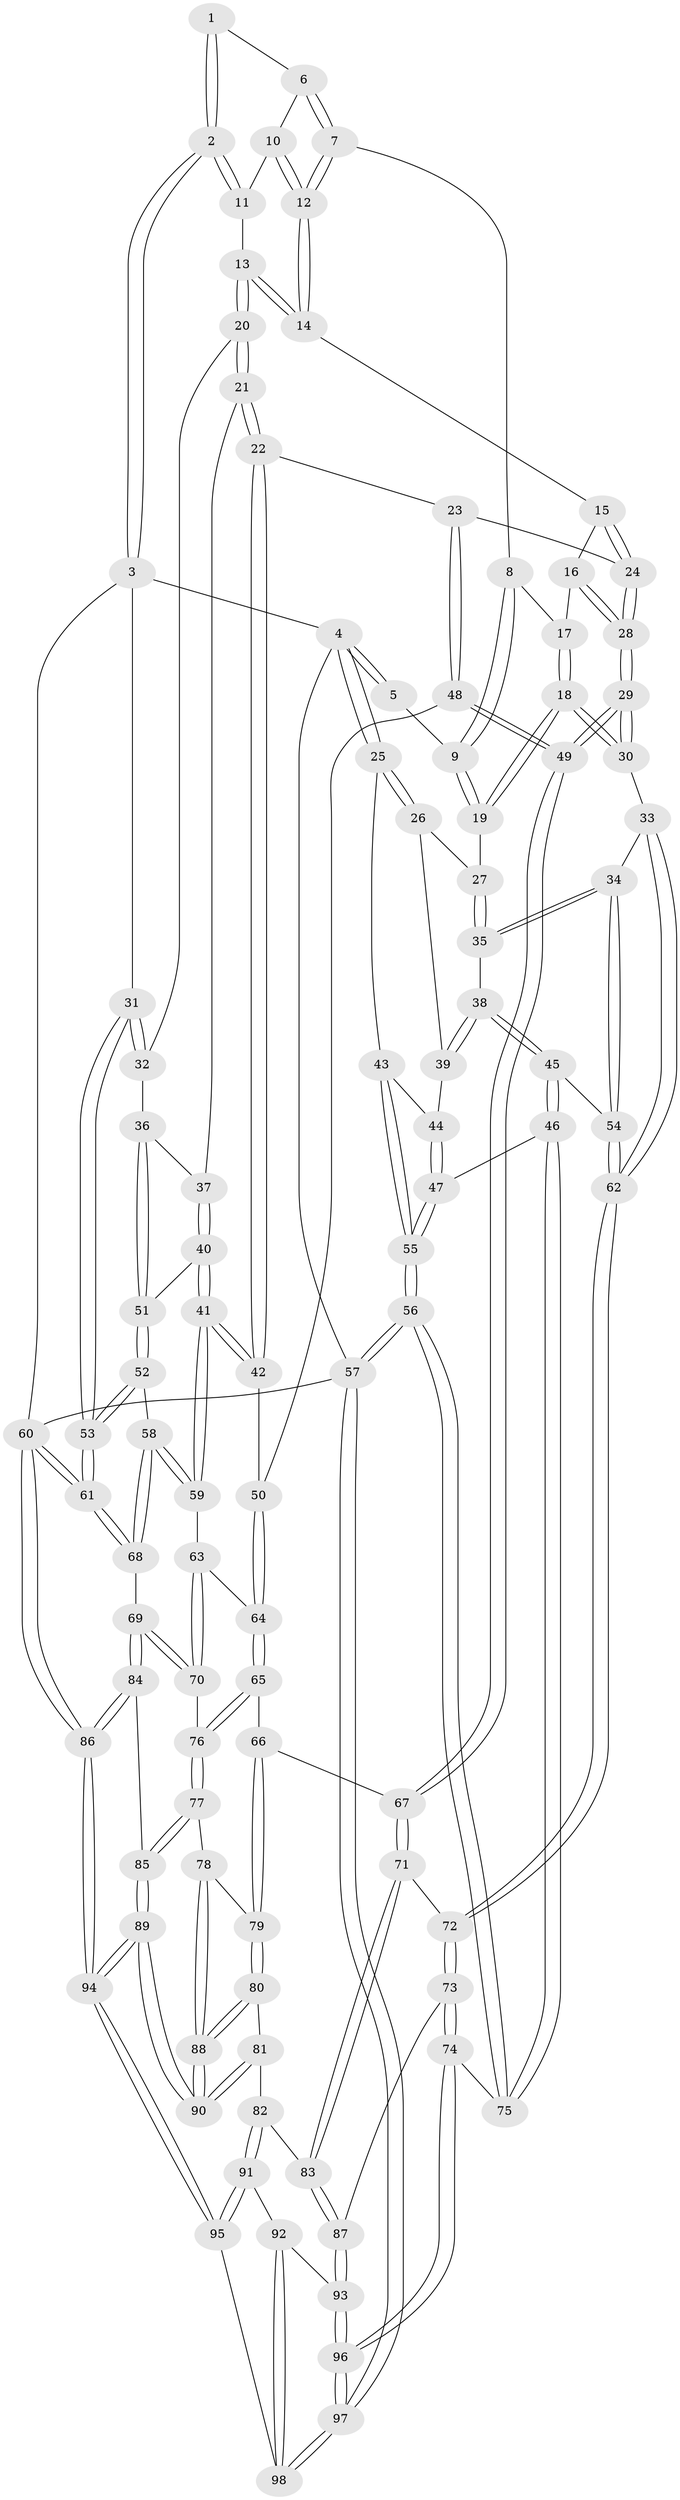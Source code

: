 // Generated by graph-tools (version 1.1) at 2025/27/03/09/25 03:27:03]
// undirected, 98 vertices, 242 edges
graph export_dot {
graph [start="1"]
  node [color=gray90,style=filled];
  1 [pos="+0.5439050937398573+0"];
  2 [pos="+1+0"];
  3 [pos="+1+0"];
  4 [pos="+0+0"];
  5 [pos="+0.2259400284510938+0"];
  6 [pos="+0.5528013567554151+0"];
  7 [pos="+0.36522603558480593+0.0944114630241037"];
  8 [pos="+0.3621454595563317+0.09637099749578376"];
  9 [pos="+0.2205551781569916+0.09934928226109638"];
  10 [pos="+0.5716185582448358+0.00270565581314892"];
  11 [pos="+0.8653061776462464+0.02615561033397742"];
  12 [pos="+0.5805889714419942+0.06092406622680787"];
  13 [pos="+0.7297174292056509+0.16792525925638013"];
  14 [pos="+0.5950462326111047+0.11883239171035619"];
  15 [pos="+0.5733033389456933+0.14265033397576177"];
  16 [pos="+0.5336907608797835+0.17056475861232845"];
  17 [pos="+0.5002453314643253+0.17963067121745283"];
  18 [pos="+0.37203300486433055+0.28135569900592566"];
  19 [pos="+0.2064651130647034+0.13341735727264004"];
  20 [pos="+0.7510592519907533+0.2189505906211288"];
  21 [pos="+0.7319483581424061+0.28434165875508915"];
  22 [pos="+0.6693454373777101+0.34886477048209796"];
  23 [pos="+0.6465855212164817+0.3512729502800024"];
  24 [pos="+0.617137087414386+0.3477852772536345"];
  25 [pos="+0+0.14821648921560848"];
  26 [pos="+0.09567453428519612+0.18831312362912972"];
  27 [pos="+0.16292005115916497+0.164224168079343"];
  28 [pos="+0.5298325852315139+0.3728631511405383"];
  29 [pos="+0.4136433715074105+0.47172857779593524"];
  30 [pos="+0.4024122254237795+0.462723825871117"];
  31 [pos="+1+0.0022299952005523493"];
  32 [pos="+0.8331778907476008+0.24418606601395534"];
  33 [pos="+0.3189800434985024+0.4580903229872207"];
  34 [pos="+0.26767892029172496+0.44919623584430934"];
  35 [pos="+0.23558257870546156+0.4131995505511274"];
  36 [pos="+0.9201030566871039+0.36511561522687147"];
  37 [pos="+0.7689334371397947+0.3329670576096132"];
  38 [pos="+0.13030737744847606+0.3805476186200835"];
  39 [pos="+0.09079412709013836+0.3314175684452256"];
  40 [pos="+0.8096390930583023+0.4514614510488752"];
  41 [pos="+0.7667023409810327+0.5019499116645876"];
  42 [pos="+0.7415600925073332+0.4958907196360652"];
  43 [pos="+0+0.18554544522381153"];
  44 [pos="+0.05292509776005493+0.3759376679916008"];
  45 [pos="+0.06423862952140934+0.5506436893371159"];
  46 [pos="+0.03719544999059133+0.5520222698902086"];
  47 [pos="+0+0.5336630706942195"];
  48 [pos="+0.612867376418376+0.5216853164906149"];
  49 [pos="+0.44199764442510747+0.5360899927373504"];
  50 [pos="+0.64184716222599+0.5247820068328121"];
  51 [pos="+0.9414366542187074+0.3862185041444302"];
  52 [pos="+1+0.3935326271566418"];
  53 [pos="+1+0.38045633703442094"];
  54 [pos="+0.0774077019118885+0.5523990404869145"];
  55 [pos="+0+0.5366430617002862"];
  56 [pos="+0+1"];
  57 [pos="+0+1"];
  58 [pos="+0.8660350256161106+0.5806187878666076"];
  59 [pos="+0.7745384767275761+0.5171414095491617"];
  60 [pos="+1+1"];
  61 [pos="+1+0.7174927006225222"];
  62 [pos="+0.1808674375740612+0.6466254744000302"];
  63 [pos="+0.7701684600329394+0.5326755777601393"];
  64 [pos="+0.6747074243436081+0.6523985086883458"];
  65 [pos="+0.6746746173615745+0.6534392258186827"];
  66 [pos="+0.6366895583222965+0.6611052322556835"];
  67 [pos="+0.44004803962050903+0.5631362425706501"];
  68 [pos="+0.914033397572304+0.6540372859068062"];
  69 [pos="+0.8639593140218107+0.6842766209853234"];
  70 [pos="+0.7552272128648452+0.6701576965382853"];
  71 [pos="+0.43611530675930144+0.5777878942418735"];
  72 [pos="+0.20234837726841903+0.6760244971081125"];
  73 [pos="+0.1921662659223711+0.7909462573036833"];
  74 [pos="+0.0873405788143206+0.8342728276346069"];
  75 [pos="+0.07975877021210041+0.8359961653179315"];
  76 [pos="+0.7194591054715109+0.6920784544246792"];
  77 [pos="+0.7174562266437838+0.7082241418058692"];
  78 [pos="+0.6310841570447+0.7422009526099477"];
  79 [pos="+0.606399991078366+0.7281283247404438"];
  80 [pos="+0.5674038189571879+0.7330785339585844"];
  81 [pos="+0.4655067181337731+0.7287107453367326"];
  82 [pos="+0.4597328727080645+0.726403009152747"];
  83 [pos="+0.4454440130751357+0.692714168257469"];
  84 [pos="+0.8533217763141971+0.7069018634963045"];
  85 [pos="+0.7531638041614611+0.8284521744070851"];
  86 [pos="+0.975215013981561+1"];
  87 [pos="+0.20724659266578627+0.7974173742039155"];
  88 [pos="+0.6718268927206897+0.8855943043849211"];
  89 [pos="+0.7352983076997337+1"];
  90 [pos="+0.6949506232307552+0.9482401107493781"];
  91 [pos="+0.4155637770898884+0.8740298352863553"];
  92 [pos="+0.331227359869275+0.8995576558678637"];
  93 [pos="+0.2902043274148662+0.8814824345107318"];
  94 [pos="+0.7759008932637665+1"];
  95 [pos="+0.7119851115910836+1"];
  96 [pos="+0.20981058967989344+0.967841983449335"];
  97 [pos="+0.1422483354369297+1"];
  98 [pos="+0.2936334063969099+1"];
  1 -- 2;
  1 -- 2;
  1 -- 6;
  2 -- 3;
  2 -- 3;
  2 -- 11;
  2 -- 11;
  3 -- 4;
  3 -- 31;
  3 -- 60;
  4 -- 5;
  4 -- 5;
  4 -- 25;
  4 -- 25;
  4 -- 57;
  5 -- 9;
  6 -- 7;
  6 -- 7;
  6 -- 10;
  7 -- 8;
  7 -- 12;
  7 -- 12;
  8 -- 9;
  8 -- 9;
  8 -- 17;
  9 -- 19;
  9 -- 19;
  10 -- 11;
  10 -- 12;
  10 -- 12;
  11 -- 13;
  12 -- 14;
  12 -- 14;
  13 -- 14;
  13 -- 14;
  13 -- 20;
  13 -- 20;
  14 -- 15;
  15 -- 16;
  15 -- 24;
  15 -- 24;
  16 -- 17;
  16 -- 28;
  16 -- 28;
  17 -- 18;
  17 -- 18;
  18 -- 19;
  18 -- 19;
  18 -- 30;
  18 -- 30;
  19 -- 27;
  20 -- 21;
  20 -- 21;
  20 -- 32;
  21 -- 22;
  21 -- 22;
  21 -- 37;
  22 -- 23;
  22 -- 42;
  22 -- 42;
  23 -- 24;
  23 -- 48;
  23 -- 48;
  24 -- 28;
  24 -- 28;
  25 -- 26;
  25 -- 26;
  25 -- 43;
  26 -- 27;
  26 -- 39;
  27 -- 35;
  27 -- 35;
  28 -- 29;
  28 -- 29;
  29 -- 30;
  29 -- 30;
  29 -- 49;
  29 -- 49;
  30 -- 33;
  31 -- 32;
  31 -- 32;
  31 -- 53;
  31 -- 53;
  32 -- 36;
  33 -- 34;
  33 -- 62;
  33 -- 62;
  34 -- 35;
  34 -- 35;
  34 -- 54;
  34 -- 54;
  35 -- 38;
  36 -- 37;
  36 -- 51;
  36 -- 51;
  37 -- 40;
  37 -- 40;
  38 -- 39;
  38 -- 39;
  38 -- 45;
  38 -- 45;
  39 -- 44;
  40 -- 41;
  40 -- 41;
  40 -- 51;
  41 -- 42;
  41 -- 42;
  41 -- 59;
  41 -- 59;
  42 -- 50;
  43 -- 44;
  43 -- 55;
  43 -- 55;
  44 -- 47;
  44 -- 47;
  45 -- 46;
  45 -- 46;
  45 -- 54;
  46 -- 47;
  46 -- 75;
  46 -- 75;
  47 -- 55;
  47 -- 55;
  48 -- 49;
  48 -- 49;
  48 -- 50;
  49 -- 67;
  49 -- 67;
  50 -- 64;
  50 -- 64;
  51 -- 52;
  51 -- 52;
  52 -- 53;
  52 -- 53;
  52 -- 58;
  53 -- 61;
  53 -- 61;
  54 -- 62;
  54 -- 62;
  55 -- 56;
  55 -- 56;
  56 -- 57;
  56 -- 57;
  56 -- 75;
  56 -- 75;
  57 -- 97;
  57 -- 97;
  57 -- 60;
  58 -- 59;
  58 -- 59;
  58 -- 68;
  58 -- 68;
  59 -- 63;
  60 -- 61;
  60 -- 61;
  60 -- 86;
  60 -- 86;
  61 -- 68;
  61 -- 68;
  62 -- 72;
  62 -- 72;
  63 -- 64;
  63 -- 70;
  63 -- 70;
  64 -- 65;
  64 -- 65;
  65 -- 66;
  65 -- 76;
  65 -- 76;
  66 -- 67;
  66 -- 79;
  66 -- 79;
  67 -- 71;
  67 -- 71;
  68 -- 69;
  69 -- 70;
  69 -- 70;
  69 -- 84;
  69 -- 84;
  70 -- 76;
  71 -- 72;
  71 -- 83;
  71 -- 83;
  72 -- 73;
  72 -- 73;
  73 -- 74;
  73 -- 74;
  73 -- 87;
  74 -- 75;
  74 -- 96;
  74 -- 96;
  76 -- 77;
  76 -- 77;
  77 -- 78;
  77 -- 85;
  77 -- 85;
  78 -- 79;
  78 -- 88;
  78 -- 88;
  79 -- 80;
  79 -- 80;
  80 -- 81;
  80 -- 88;
  80 -- 88;
  81 -- 82;
  81 -- 90;
  81 -- 90;
  82 -- 83;
  82 -- 91;
  82 -- 91;
  83 -- 87;
  83 -- 87;
  84 -- 85;
  84 -- 86;
  84 -- 86;
  85 -- 89;
  85 -- 89;
  86 -- 94;
  86 -- 94;
  87 -- 93;
  87 -- 93;
  88 -- 90;
  88 -- 90;
  89 -- 90;
  89 -- 90;
  89 -- 94;
  89 -- 94;
  91 -- 92;
  91 -- 95;
  91 -- 95;
  92 -- 93;
  92 -- 98;
  92 -- 98;
  93 -- 96;
  93 -- 96;
  94 -- 95;
  94 -- 95;
  95 -- 98;
  96 -- 97;
  96 -- 97;
  97 -- 98;
  97 -- 98;
}
